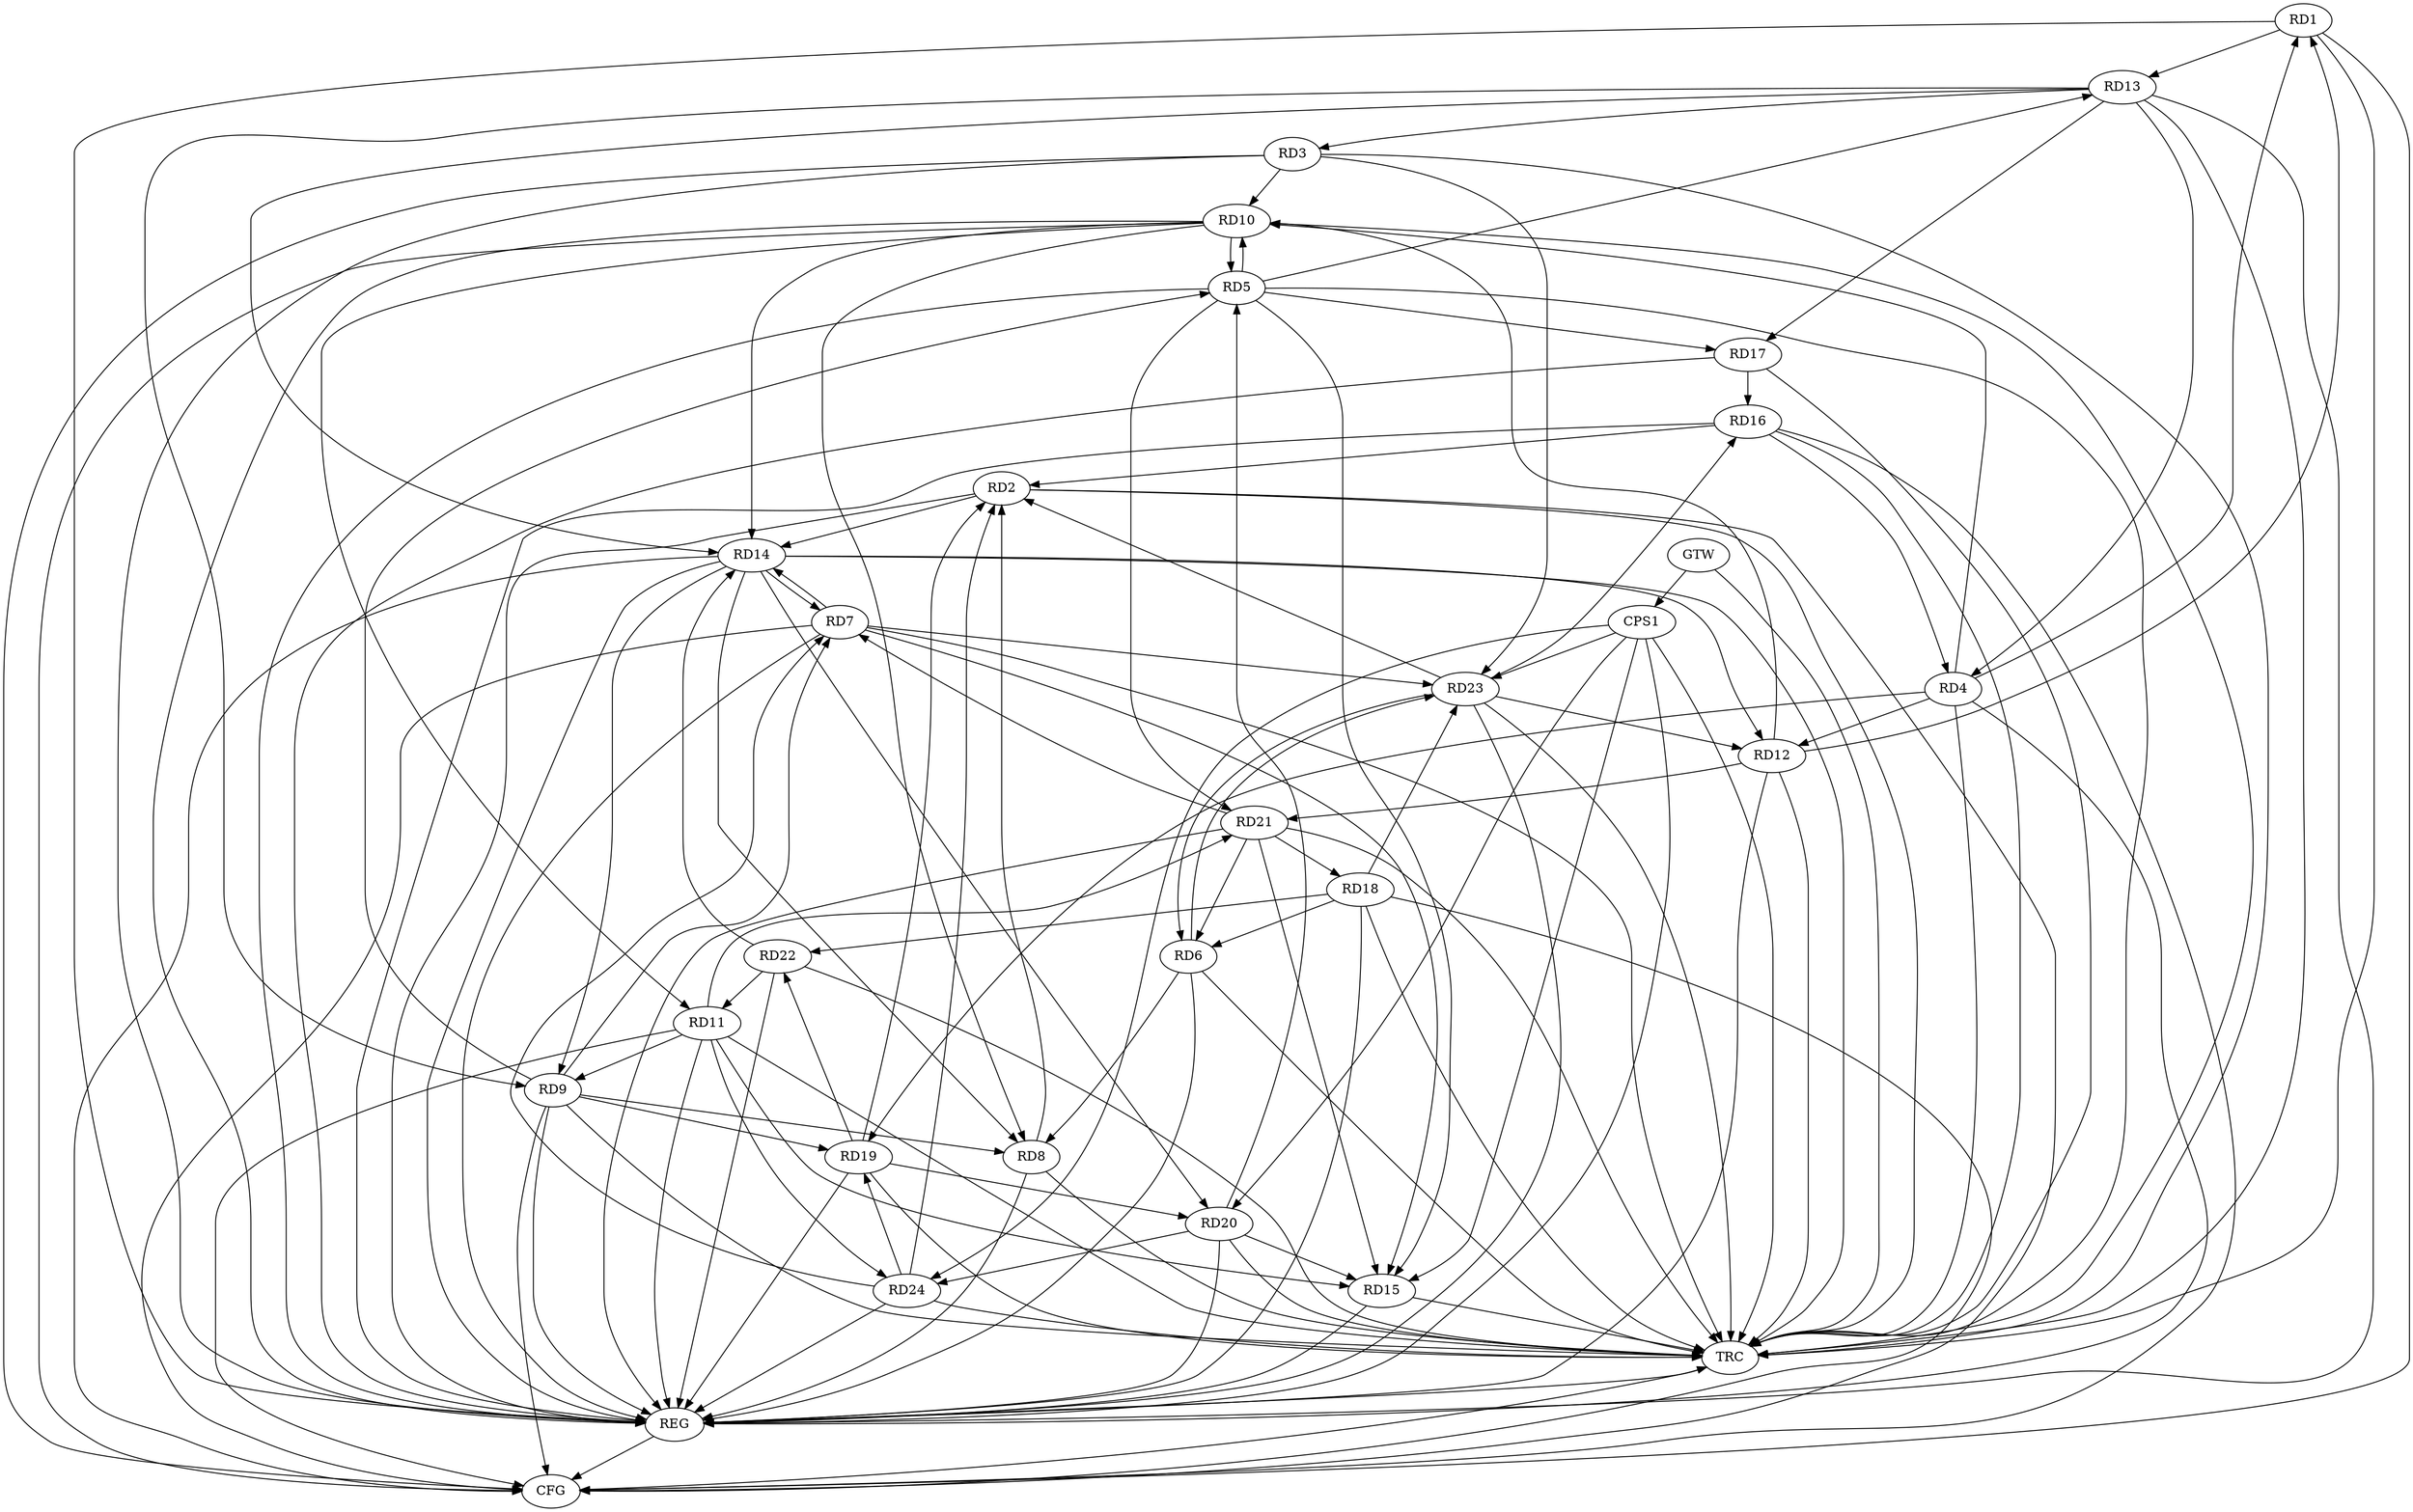 strict digraph G {
  RD1 [ label="RD1" ];
  RD2 [ label="RD2" ];
  RD3 [ label="RD3" ];
  RD4 [ label="RD4" ];
  RD5 [ label="RD5" ];
  RD6 [ label="RD6" ];
  RD7 [ label="RD7" ];
  RD8 [ label="RD8" ];
  RD9 [ label="RD9" ];
  RD10 [ label="RD10" ];
  RD11 [ label="RD11" ];
  RD12 [ label="RD12" ];
  RD13 [ label="RD13" ];
  RD14 [ label="RD14" ];
  RD15 [ label="RD15" ];
  RD16 [ label="RD16" ];
  RD17 [ label="RD17" ];
  RD18 [ label="RD18" ];
  RD19 [ label="RD19" ];
  RD20 [ label="RD20" ];
  RD21 [ label="RD21" ];
  RD22 [ label="RD22" ];
  RD23 [ label="RD23" ];
  RD24 [ label="RD24" ];
  CPS1 [ label="CPS1" ];
  GTW [ label="GTW" ];
  REG [ label="REG" ];
  CFG [ label="CFG" ];
  TRC [ label="TRC" ];
  RD4 -> RD1;
  RD12 -> RD1;
  RD1 -> RD13;
  RD8 -> RD2;
  RD2 -> RD14;
  RD16 -> RD2;
  RD19 -> RD2;
  RD23 -> RD2;
  RD24 -> RD2;
  RD3 -> RD10;
  RD13 -> RD3;
  RD3 -> RD23;
  RD4 -> RD10;
  RD4 -> RD12;
  RD13 -> RD4;
  RD16 -> RD4;
  RD4 -> RD19;
  RD9 -> RD5;
  RD5 -> RD10;
  RD10 -> RD5;
  RD5 -> RD13;
  RD5 -> RD15;
  RD5 -> RD17;
  RD20 -> RD5;
  RD5 -> RD21;
  RD6 -> RD8;
  RD18 -> RD6;
  RD21 -> RD6;
  RD6 -> RD23;
  RD23 -> RD6;
  RD9 -> RD7;
  RD7 -> RD14;
  RD14 -> RD7;
  RD7 -> RD15;
  RD21 -> RD7;
  RD7 -> RD23;
  RD24 -> RD7;
  RD9 -> RD8;
  RD10 -> RD8;
  RD14 -> RD8;
  RD11 -> RD9;
  RD13 -> RD9;
  RD14 -> RD9;
  RD9 -> RD19;
  RD10 -> RD11;
  RD12 -> RD10;
  RD10 -> RD14;
  RD11 -> RD15;
  RD11 -> RD21;
  RD22 -> RD11;
  RD11 -> RD24;
  RD14 -> RD12;
  RD12 -> RD21;
  RD23 -> RD12;
  RD13 -> RD14;
  RD13 -> RD17;
  RD14 -> RD20;
  RD22 -> RD14;
  RD20 -> RD15;
  RD21 -> RD15;
  RD17 -> RD16;
  RD23 -> RD16;
  RD21 -> RD18;
  RD18 -> RD22;
  RD18 -> RD23;
  RD19 -> RD20;
  RD19 -> RD22;
  RD24 -> RD19;
  RD20 -> RD24;
  CPS1 -> RD15;
  CPS1 -> RD20;
  CPS1 -> RD23;
  CPS1 -> RD24;
  GTW -> CPS1;
  RD1 -> REG;
  RD2 -> REG;
  RD3 -> REG;
  RD4 -> REG;
  RD5 -> REG;
  RD6 -> REG;
  RD7 -> REG;
  RD8 -> REG;
  RD9 -> REG;
  RD10 -> REG;
  RD11 -> REG;
  RD12 -> REG;
  RD13 -> REG;
  RD14 -> REG;
  RD15 -> REG;
  RD16 -> REG;
  RD17 -> REG;
  RD18 -> REG;
  RD19 -> REG;
  RD20 -> REG;
  RD21 -> REG;
  RD22 -> REG;
  RD23 -> REG;
  RD24 -> REG;
  CPS1 -> REG;
  RD18 -> CFG;
  RD9 -> CFG;
  RD11 -> CFG;
  RD1 -> CFG;
  RD16 -> CFG;
  RD3 -> CFG;
  RD7 -> CFG;
  RD14 -> CFG;
  RD2 -> CFG;
  RD10 -> CFG;
  REG -> CFG;
  RD1 -> TRC;
  RD2 -> TRC;
  RD3 -> TRC;
  RD4 -> TRC;
  RD5 -> TRC;
  RD6 -> TRC;
  RD7 -> TRC;
  RD8 -> TRC;
  RD9 -> TRC;
  RD10 -> TRC;
  RD11 -> TRC;
  RD12 -> TRC;
  RD13 -> TRC;
  RD14 -> TRC;
  RD15 -> TRC;
  RD16 -> TRC;
  RD17 -> TRC;
  RD18 -> TRC;
  RD19 -> TRC;
  RD20 -> TRC;
  RD21 -> TRC;
  RD22 -> TRC;
  RD23 -> TRC;
  RD24 -> TRC;
  CPS1 -> TRC;
  GTW -> TRC;
  CFG -> TRC;
  TRC -> REG;
}
